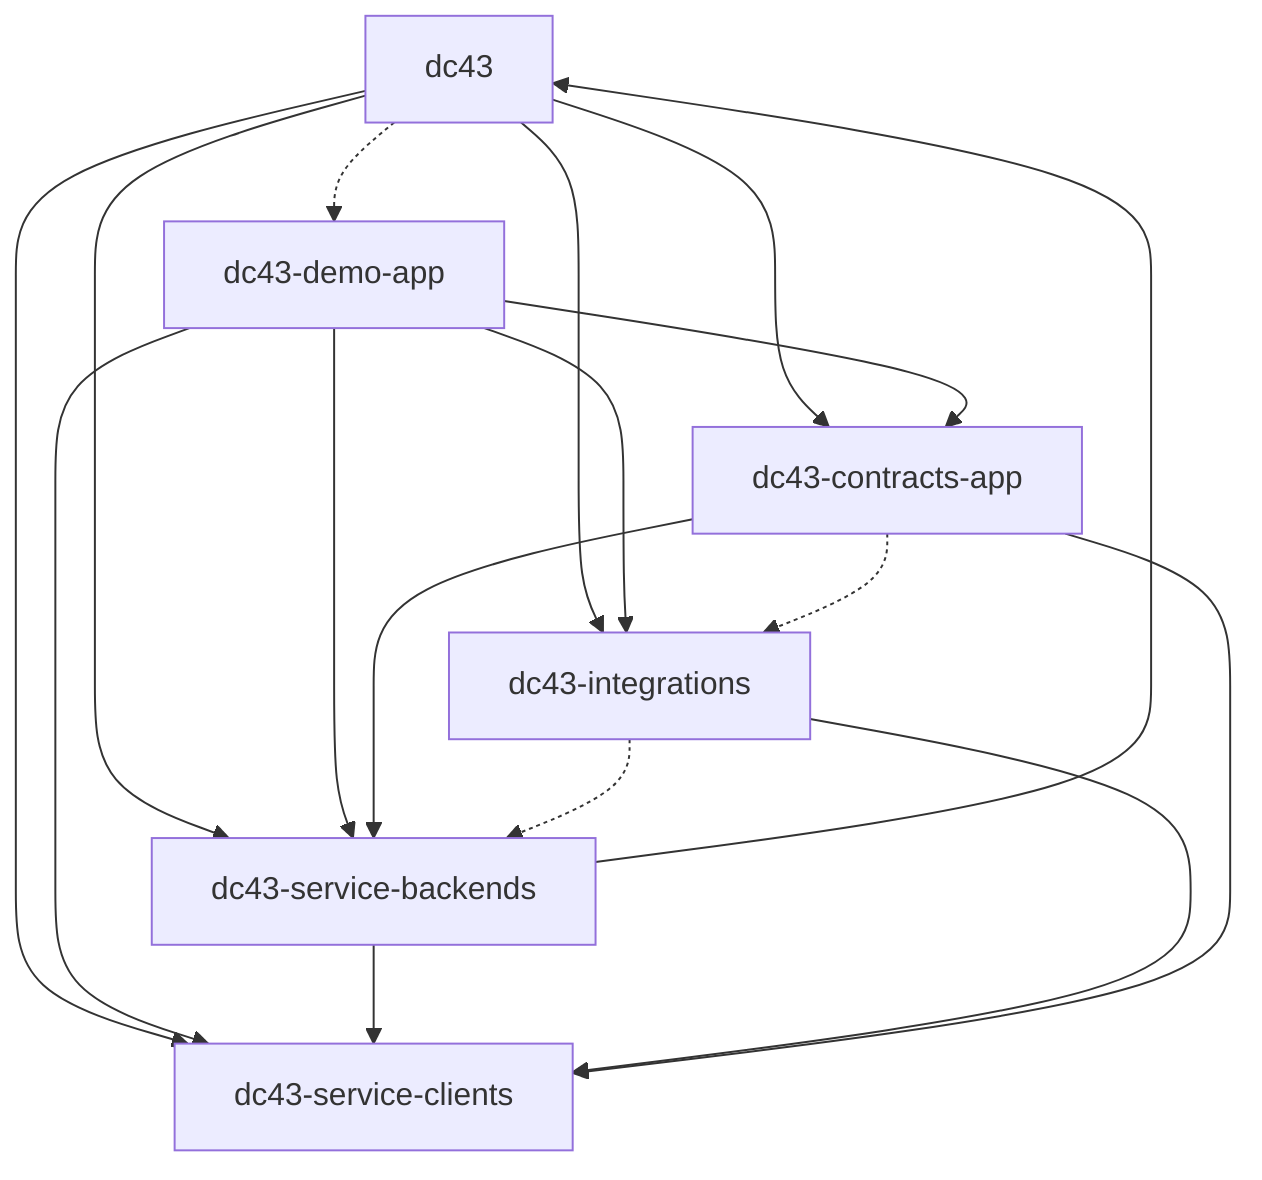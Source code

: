 graph TD
    dc43["dc43"]
    dc43_demo_app["dc43-demo-app"]
    dc43_service_clients["dc43-service-clients"]
    dc43_service_backends["dc43-service-backends"]
    dc43_integrations["dc43-integrations"]
    dc43_contracts_app["dc43-contracts-app"]
    dc43 --> dc43_contracts_app
    dc43 --> dc43_integrations
    dc43 --> dc43_service_backends
    dc43 --> dc43_service_clients
    dc43_demo_app --> dc43_contracts_app
    dc43_demo_app --> dc43_integrations
    dc43_demo_app --> dc43_service_backends
    dc43_demo_app --> dc43_service_clients
    dc43_service_backends --> dc43
    dc43_service_backends --> dc43_service_clients
    dc43_integrations --> dc43_service_clients
    dc43_contracts_app --> dc43_service_backends
    dc43_contracts_app --> dc43_service_clients
    dc43 -.-> dc43_demo_app
    dc43_integrations -.-> dc43_service_backends
    dc43_contracts_app -.-> dc43_integrations
    %% Dashed arrows indicate optional extras